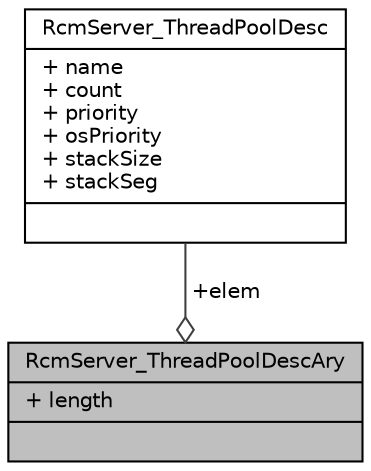 digraph "RcmServer_ThreadPoolDescAry"
{
  edge [fontname="Helvetica",fontsize="10",labelfontname="Helvetica",labelfontsize="10"];
  node [fontname="Helvetica",fontsize="10",shape=record];
  Node1 [label="{RcmServer_ThreadPoolDescAry\n|+ length\l|}",height=0.2,width=0.4,color="black", fillcolor="grey75", style="filled", fontcolor="black"];
  Node2 -> Node1 [color="grey25",fontsize="10",style="solid",label=" +elem" ,arrowhead="odiamond",fontname="Helvetica"];
  Node2 [label="{RcmServer_ThreadPoolDesc\n|+ name\l+ count\l+ priority\l+ osPriority\l+ stackSize\l+ stackSeg\l|}",height=0.2,width=0.4,color="black", fillcolor="white", style="filled",URL="$struct_rcm_server___thread_pool_desc.html",tooltip="Worker pool descriptor. "];
}
